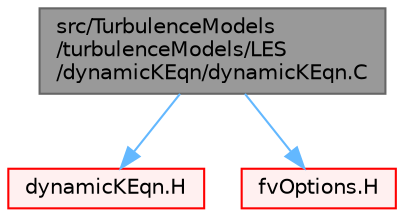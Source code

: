digraph "src/TurbulenceModels/turbulenceModels/LES/dynamicKEqn/dynamicKEqn.C"
{
 // LATEX_PDF_SIZE
  bgcolor="transparent";
  edge [fontname=Helvetica,fontsize=10,labelfontname=Helvetica,labelfontsize=10];
  node [fontname=Helvetica,fontsize=10,shape=box,height=0.2,width=0.4];
  Node1 [id="Node000001",label="src/TurbulenceModels\l/turbulenceModels/LES\l/dynamicKEqn/dynamicKEqn.C",height=0.2,width=0.4,color="gray40", fillcolor="grey60", style="filled", fontcolor="black",tooltip=" "];
  Node1 -> Node2 [id="edge1_Node000001_Node000002",color="steelblue1",style="solid",tooltip=" "];
  Node2 [id="Node000002",label="dynamicKEqn.H",height=0.2,width=0.4,color="red", fillcolor="#FFF0F0", style="filled",URL="$dynamicKEqn_8H.html",tooltip=" "];
  Node1 -> Node396 [id="edge2_Node000001_Node000396",color="steelblue1",style="solid",tooltip=" "];
  Node396 [id="Node000396",label="fvOptions.H",height=0.2,width=0.4,color="red", fillcolor="#FFF0F0", style="filled",URL="$fvOptions_8H.html",tooltip=" "];
}
